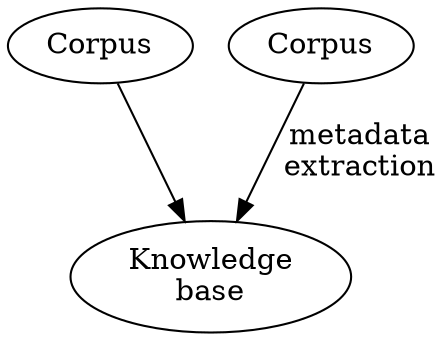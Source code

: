 digraph model {

	layout=dot

	corpus1 -> kb
	corpus2 -> kb [label="metadata\nextraction"]

	kb [label="Knowledge\nbase"]
	corpus1 [label="Corpus"]
	corpus2 [label="Corpus"]
}
